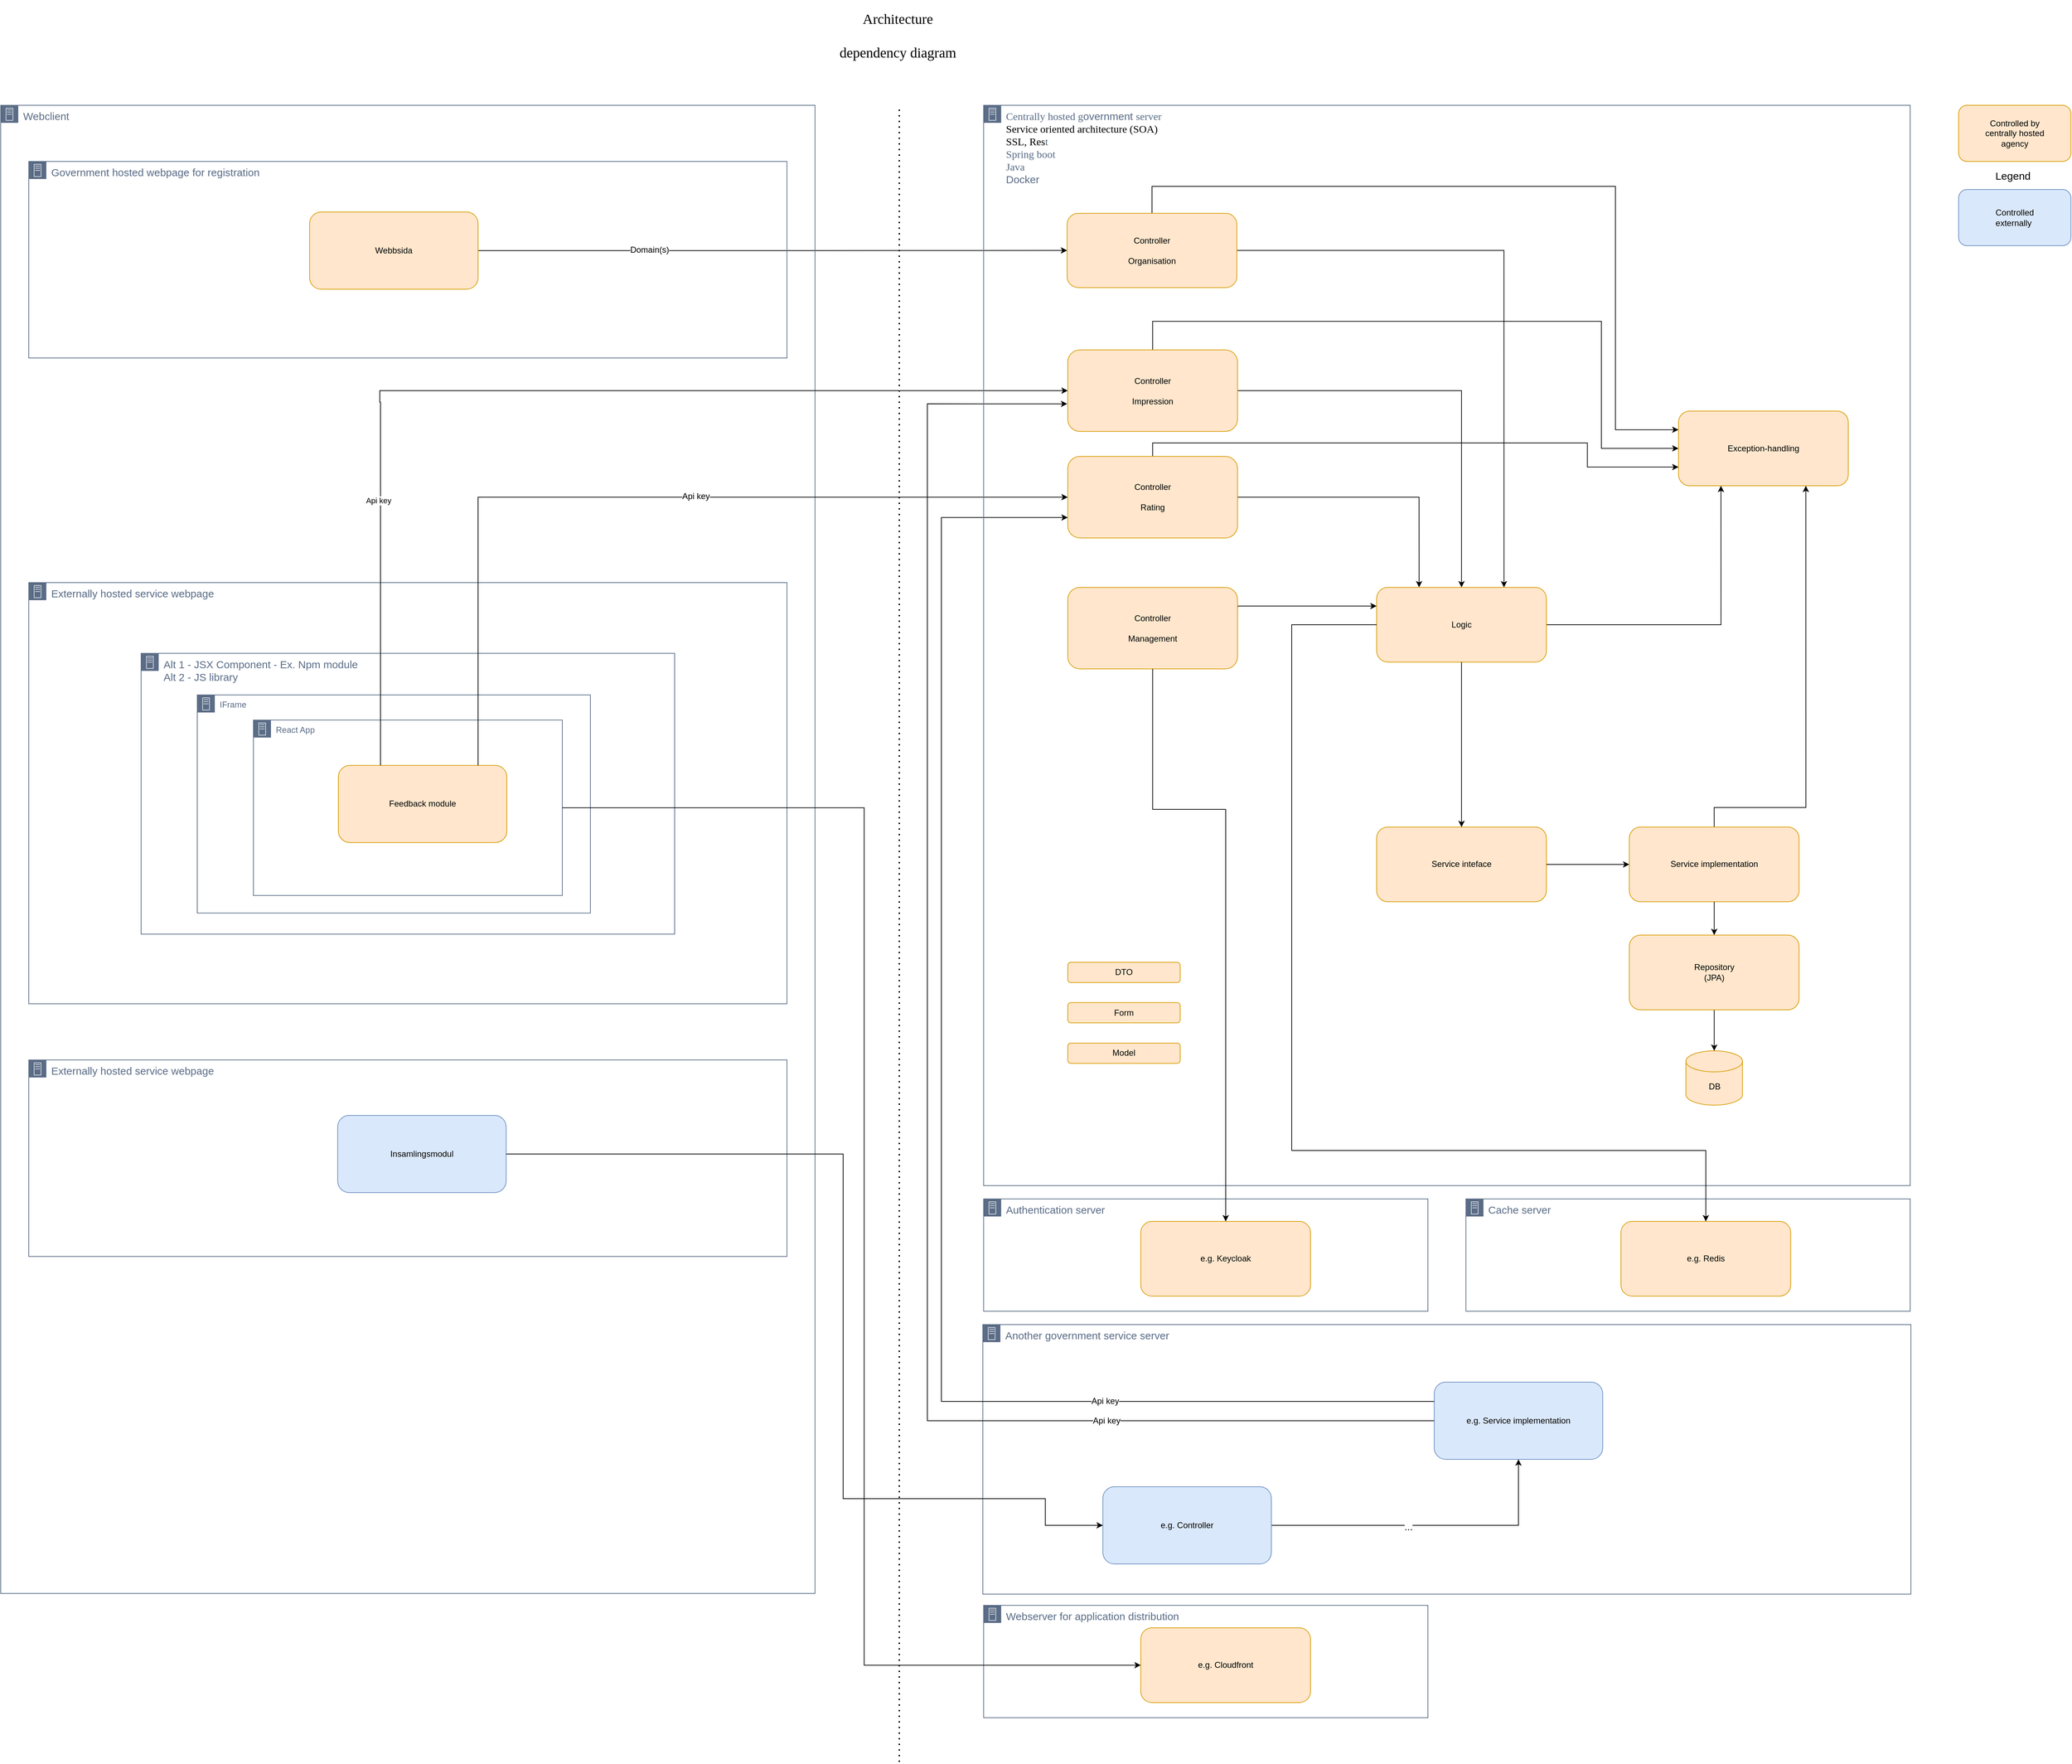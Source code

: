 <mxfile version="22.1.11" type="google">
  <diagram id="C5RBs43oDa-KdzZeNtuy" name="Page-1">
    <mxGraphModel grid="0" page="0" gridSize="10" guides="1" tooltips="1" connect="1" arrows="1" fold="1" pageScale="1" pageWidth="827" pageHeight="1169" math="0" shadow="0">
      <root>
        <mxCell id="WIyWlLk6GJQsqaUBKTNV-0" />
        <mxCell id="WIyWlLk6GJQsqaUBKTNV-1" parent="WIyWlLk6GJQsqaUBKTNV-0" />
        <mxCell id="uMuVGsUnNSCf6noDNPY2-19" style="edgeStyle=orthogonalEdgeStyle;rounded=0;orthogonalLoop=1;jettySize=auto;html=1;exitX=1;exitY=0.5;exitDx=0;exitDy=0;entryX=0;entryY=0.5;entryDx=0;entryDy=0;" edge="1" parent="WIyWlLk6GJQsqaUBKTNV-1" source="WBkxiHk3cOphAw1p-cOe-2" target="uMuVGsUnNSCf6noDNPY2-0">
          <mxGeometry relative="1" as="geometry" />
        </mxCell>
        <mxCell id="uMuVGsUnNSCf6noDNPY2-62" value="&lt;font style=&quot;font-size: 12px;&quot;&gt;Domain(s)&lt;/font&gt;" style="edgeLabel;html=1;align=center;verticalAlign=middle;resizable=0;points=[];" connectable="0" vertex="1" parent="uMuVGsUnNSCf6noDNPY2-19">
          <mxGeometry x="-0.42" y="1" relative="1" as="geometry">
            <mxPoint as="offset" />
          </mxGeometry>
        </mxCell>
        <mxCell id="uMuVGsUnNSCf6noDNPY2-1" value="" style="endArrow=none;dashed=1;html=1;dashPattern=1 3;strokeWidth=2;rounded=0;" edge="1" parent="WIyWlLk6GJQsqaUBKTNV-1">
          <mxGeometry width="50" height="50" relative="1" as="geometry">
            <mxPoint x="960" y="2120" as="sourcePoint" />
            <mxPoint x="960" y="-240" as="targetPoint" />
          </mxGeometry>
        </mxCell>
        <mxCell id="uMuVGsUnNSCf6noDNPY2-25" value="&lt;font style=&quot;font-size: 20px;&quot; face=&quot;Tahoma&quot;&gt;Architecture&lt;br&gt;&lt;br&gt;dependency diagram&lt;/font&gt;" style="text;html=1;strokeColor=none;fillColor=none;align=center;verticalAlign=middle;whiteSpace=wrap;rounded=0;" vertex="1" parent="WIyWlLk6GJQsqaUBKTNV-1">
          <mxGeometry x="840" y="-390" width="236" height="100" as="geometry" />
        </mxCell>
        <mxCell id="uMuVGsUnNSCf6noDNPY2-29" value="&lt;font style=&quot;font-size: 15px;&quot;&gt;Webclient&lt;/font&gt;" style="points=[[0,0],[0.25,0],[0.5,0],[0.75,0],[1,0],[1,0.25],[1,0.5],[1,0.75],[1,1],[0.75,1],[0.5,1],[0.25,1],[0,1],[0,0.75],[0,0.5],[0,0.25]];outlineConnect=0;gradientColor=none;html=1;whiteSpace=wrap;fontSize=12;fontStyle=0;container=1;pointerEvents=0;collapsible=0;recursiveResize=0;shape=mxgraph.aws4.group;grIcon=mxgraph.aws4.group_on_premise;strokeColor=#5A6C86;fillColor=none;verticalAlign=top;align=left;spacingLeft=30;fontColor=#5A6C86;dashed=0;" vertex="1" parent="WIyWlLk6GJQsqaUBKTNV-1">
          <mxGeometry x="-320" y="-240" width="1160" height="2120" as="geometry" />
        </mxCell>
        <mxCell id="uMuVGsUnNSCf6noDNPY2-32" value="&lt;font style=&quot;font-size: 15px;&quot;&gt;Externally hosted service webpage&lt;/font&gt;" style="points=[[0,0],[0.25,0],[0.5,0],[0.75,0],[1,0],[1,0.25],[1,0.5],[1,0.75],[1,1],[0.75,1],[0.5,1],[0.25,1],[0,1],[0,0.75],[0,0.5],[0,0.25]];outlineConnect=0;gradientColor=none;html=1;whiteSpace=wrap;fontSize=12;fontStyle=0;container=1;pointerEvents=0;collapsible=0;recursiveResize=0;shape=mxgraph.aws4.group;grIcon=mxgraph.aws4.group_on_premise;strokeColor=#5A6C86;fillColor=none;verticalAlign=top;align=left;spacingLeft=30;fontColor=#5A6C86;dashed=0;" vertex="1" parent="uMuVGsUnNSCf6noDNPY2-29">
          <mxGeometry x="40" y="680" width="1080" height="600" as="geometry" />
        </mxCell>
        <mxCell id="uMuVGsUnNSCf6noDNPY2-34" value="&lt;font style=&quot;font-size: 15px;&quot;&gt;Alt 1 - JSX Component - Ex. Npm module&lt;br&gt;Alt 2 - JS library&lt;br&gt;&lt;/font&gt;" style="points=[[0,0],[0.25,0],[0.5,0],[0.75,0],[1,0],[1,0.25],[1,0.5],[1,0.75],[1,1],[0.75,1],[0.5,1],[0.25,1],[0,1],[0,0.75],[0,0.5],[0,0.25]];outlineConnect=0;gradientColor=none;html=1;whiteSpace=wrap;fontSize=12;fontStyle=0;container=1;pointerEvents=0;collapsible=0;recursiveResize=0;shape=mxgraph.aws4.group;grIcon=mxgraph.aws4.group_on_premise;strokeColor=#5A6C86;fillColor=none;verticalAlign=top;align=left;spacingLeft=30;fontColor=#5A6C86;dashed=0;" vertex="1" parent="uMuVGsUnNSCf6noDNPY2-32">
          <mxGeometry x="160" y="100.72" width="760" height="400" as="geometry" />
        </mxCell>
        <mxCell id="uMuVGsUnNSCf6noDNPY2-35" value="IFrame" style="points=[[0,0],[0.25,0],[0.5,0],[0.75,0],[1,0],[1,0.25],[1,0.5],[1,0.75],[1,1],[0.75,1],[0.5,1],[0.25,1],[0,1],[0,0.75],[0,0.5],[0,0.25]];outlineConnect=0;gradientColor=none;html=1;whiteSpace=wrap;fontSize=12;fontStyle=0;container=1;pointerEvents=0;collapsible=0;recursiveResize=0;shape=mxgraph.aws4.group;grIcon=mxgraph.aws4.group_on_premise;strokeColor=#5A6C86;fillColor=none;verticalAlign=top;align=left;spacingLeft=30;fontColor=#5A6C86;dashed=0;" vertex="1" parent="uMuVGsUnNSCf6noDNPY2-34">
          <mxGeometry x="80" y="59.28" width="560" height="310.72" as="geometry" />
        </mxCell>
        <mxCell id="iE9iisJvo_vk0ovgP7A6-4" value="React App" style="points=[[0,0],[0.25,0],[0.5,0],[0.75,0],[1,0],[1,0.25],[1,0.5],[1,0.75],[1,1],[0.75,1],[0.5,1],[0.25,1],[0,1],[0,0.75],[0,0.5],[0,0.25]];outlineConnect=0;gradientColor=none;html=1;whiteSpace=wrap;fontSize=12;fontStyle=0;container=1;pointerEvents=0;collapsible=0;recursiveResize=0;shape=mxgraph.aws4.group;grIcon=mxgraph.aws4.group_on_premise;strokeColor=#5A6C86;fillColor=none;verticalAlign=top;align=left;spacingLeft=30;fontColor=#5A6C86;dashed=0;" vertex="1" parent="uMuVGsUnNSCf6noDNPY2-35">
          <mxGeometry x="80" y="35.72" width="440" height="250" as="geometry" />
        </mxCell>
        <mxCell id="uMuVGsUnNSCf6noDNPY2-33" value="Feedback module" style="rounded=1;whiteSpace=wrap;html=1;fontSize=12;glass=0;strokeWidth=1;shadow=0;fillColor=#ffe6cc;strokeColor=#d79b00;" vertex="1" parent="iE9iisJvo_vk0ovgP7A6-4">
          <mxGeometry x="121" y="64.64" width="240" height="110" as="geometry" />
        </mxCell>
        <mxCell id="uMuVGsUnNSCf6noDNPY2-38" value="&lt;font style=&quot;font-size: 15px;&quot;&gt;Government hosted webpage for registration&lt;/font&gt;" style="points=[[0,0],[0.25,0],[0.5,0],[0.75,0],[1,0],[1,0.25],[1,0.5],[1,0.75],[1,1],[0.75,1],[0.5,1],[0.25,1],[0,1],[0,0.75],[0,0.5],[0,0.25]];outlineConnect=0;gradientColor=none;html=1;whiteSpace=wrap;fontSize=12;fontStyle=0;container=1;pointerEvents=0;collapsible=0;recursiveResize=0;shape=mxgraph.aws4.group;grIcon=mxgraph.aws4.group_on_premise;strokeColor=#5A6C86;fillColor=none;verticalAlign=top;align=left;spacingLeft=30;fontColor=#5A6C86;dashed=0;" vertex="1" parent="uMuVGsUnNSCf6noDNPY2-29">
          <mxGeometry x="40" y="80" width="1080" height="280" as="geometry" />
        </mxCell>
        <mxCell id="WBkxiHk3cOphAw1p-cOe-2" value="Webbsida" style="rounded=1;whiteSpace=wrap;html=1;fontSize=12;glass=0;strokeWidth=1;shadow=0;fillColor=#ffe6cc;strokeColor=#d79b00;" vertex="1" parent="uMuVGsUnNSCf6noDNPY2-38">
          <mxGeometry x="400" y="72" width="240" height="110" as="geometry" />
        </mxCell>
        <mxCell id="uMuVGsUnNSCf6noDNPY2-56" value="&lt;font style=&quot;font-size: 15px;&quot;&gt;Externally hosted service webpage&lt;/font&gt;" style="points=[[0,0],[0.25,0],[0.5,0],[0.75,0],[1,0],[1,0.25],[1,0.5],[1,0.75],[1,1],[0.75,1],[0.5,1],[0.25,1],[0,1],[0,0.75],[0,0.5],[0,0.25]];outlineConnect=0;gradientColor=none;html=1;whiteSpace=wrap;fontSize=12;fontStyle=0;container=1;pointerEvents=0;collapsible=0;recursiveResize=0;shape=mxgraph.aws4.group;grIcon=mxgraph.aws4.group_on_premise;strokeColor=#5A6C86;fillColor=none;verticalAlign=top;align=left;spacingLeft=30;fontColor=#5A6C86;dashed=0;" vertex="1" parent="uMuVGsUnNSCf6noDNPY2-29">
          <mxGeometry x="40" y="1360" width="1080" height="280" as="geometry" />
        </mxCell>
        <mxCell id="uMuVGsUnNSCf6noDNPY2-69" value="Insamlingsmodul" style="rounded=1;whiteSpace=wrap;html=1;fontSize=12;glass=0;strokeWidth=1;shadow=0;fillColor=#dae8fc;strokeColor=#6c8ebf;" vertex="1" parent="uMuVGsUnNSCf6noDNPY2-56">
          <mxGeometry x="440" y="78.99" width="240" height="110" as="geometry" />
        </mxCell>
        <mxCell id="uMuVGsUnNSCf6noDNPY2-31" value="&lt;font style=&quot;font-size: 15px;&quot;&gt;Another government service server&lt;/font&gt;" style="points=[[0,0],[0.25,0],[0.5,0],[0.75,0],[1,0],[1,0.25],[1,0.5],[1,0.75],[1,1],[0.75,1],[0.5,1],[0.25,1],[0,1],[0,0.75],[0,0.5],[0,0.25]];outlineConnect=0;gradientColor=none;html=1;whiteSpace=wrap;fontSize=12;fontStyle=0;container=1;pointerEvents=0;collapsible=0;recursiveResize=0;shape=mxgraph.aws4.group;grIcon=mxgraph.aws4.group_on_premise;strokeColor=#5A6C86;fillColor=none;verticalAlign=top;align=left;spacingLeft=30;fontColor=#5A6C86;dashed=0;" vertex="1" parent="WIyWlLk6GJQsqaUBKTNV-1">
          <mxGeometry x="1079" y="1497" width="1322" height="384" as="geometry" />
        </mxCell>
        <mxCell id="uMuVGsUnNSCf6noDNPY2-51" value="e.g. Service implementation" style="rounded=1;whiteSpace=wrap;html=1;fontSize=12;glass=0;strokeWidth=1;shadow=0;fillColor=#dae8fc;strokeColor=#6c8ebf;" vertex="1" parent="uMuVGsUnNSCf6noDNPY2-31">
          <mxGeometry x="643" y="82" width="240" height="110" as="geometry" />
        </mxCell>
        <mxCell id="uMuVGsUnNSCf6noDNPY2-67" style="edgeStyle=orthogonalEdgeStyle;rounded=0;orthogonalLoop=1;jettySize=auto;html=1;exitX=1;exitY=0.5;exitDx=0;exitDy=0;entryX=0.5;entryY=1;entryDx=0;entryDy=0;" edge="1" parent="uMuVGsUnNSCf6noDNPY2-31" source="uMuVGsUnNSCf6noDNPY2-55" target="uMuVGsUnNSCf6noDNPY2-51">
          <mxGeometry relative="1" as="geometry" />
        </mxCell>
        <mxCell id="uMuVGsUnNSCf6noDNPY2-68" value="&lt;font style=&quot;font-size: 14px;&quot;&gt;...&lt;/font&gt;" style="edgeLabel;html=1;align=center;verticalAlign=middle;resizable=0;points=[];" connectable="0" vertex="1" parent="uMuVGsUnNSCf6noDNPY2-67">
          <mxGeometry x="-0.132" y="-2" relative="1" as="geometry">
            <mxPoint x="1" as="offset" />
          </mxGeometry>
        </mxCell>
        <mxCell id="uMuVGsUnNSCf6noDNPY2-55" value="e.g.&amp;nbsp;Controller" style="rounded=1;whiteSpace=wrap;html=1;fontSize=12;glass=0;strokeWidth=1;shadow=0;fillColor=#dae8fc;strokeColor=#6c8ebf;" vertex="1" parent="uMuVGsUnNSCf6noDNPY2-31">
          <mxGeometry x="171.0" y="231" width="240" height="110" as="geometry" />
        </mxCell>
        <mxCell id="uMuVGsUnNSCf6noDNPY2-36" style="edgeStyle=orthogonalEdgeStyle;rounded=0;orthogonalLoop=1;jettySize=auto;html=1;entryX=0;entryY=0.5;entryDx=0;entryDy=0;exitX=0.25;exitY=0;exitDx=0;exitDy=0;" edge="1" parent="WIyWlLk6GJQsqaUBKTNV-1" source="uMuVGsUnNSCf6noDNPY2-33" target="uMuVGsUnNSCf6noDNPY2-15">
          <mxGeometry relative="1" as="geometry">
            <Array as="points">
              <mxPoint x="220" y="183" />
            </Array>
          </mxGeometry>
        </mxCell>
        <mxCell id="uMuVGsUnNSCf6noDNPY2-60" value="Api key" style="edgeLabel;html=1;align=center;verticalAlign=middle;resizable=0;points=[];" connectable="0" vertex="1" parent="uMuVGsUnNSCf6noDNPY2-36">
          <mxGeometry x="-0.5" y="3" relative="1" as="geometry">
            <mxPoint y="1" as="offset" />
          </mxGeometry>
        </mxCell>
        <mxCell id="uMuVGsUnNSCf6noDNPY2-37" style="edgeStyle=orthogonalEdgeStyle;rounded=0;orthogonalLoop=1;jettySize=auto;html=1;entryX=0;entryY=0.5;entryDx=0;entryDy=0;" edge="1" parent="WIyWlLk6GJQsqaUBKTNV-1" source="uMuVGsUnNSCf6noDNPY2-33" target="uMuVGsUnNSCf6noDNPY2-16">
          <mxGeometry relative="1" as="geometry">
            <Array as="points">
              <mxPoint x="360" y="318" />
            </Array>
          </mxGeometry>
        </mxCell>
        <mxCell id="uMuVGsUnNSCf6noDNPY2-61" value="&lt;font style=&quot;font-size: 12px;&quot;&gt;Api key&lt;/font&gt;" style="edgeLabel;html=1;align=center;verticalAlign=middle;resizable=0;points=[];" connectable="0" vertex="1" parent="uMuVGsUnNSCf6noDNPY2-37">
          <mxGeometry x="0.132" y="1" relative="1" as="geometry">
            <mxPoint as="offset" />
          </mxGeometry>
        </mxCell>
        <mxCell id="uMuVGsUnNSCf6noDNPY2-52" value="Controlled by &lt;br&gt;centrally hosted &lt;br&gt;agency" style="rounded=1;whiteSpace=wrap;html=1;fontSize=12;glass=0;strokeWidth=1;shadow=0;fillColor=#ffe6cc;strokeColor=#d79b00;" vertex="1" parent="WIyWlLk6GJQsqaUBKTNV-1">
          <mxGeometry x="2469" y="-240" width="160" height="80" as="geometry" />
        </mxCell>
        <mxCell id="uMuVGsUnNSCf6noDNPY2-53" style="edgeStyle=orthogonalEdgeStyle;rounded=0;orthogonalLoop=1;jettySize=auto;html=1;exitX=0;exitY=0.5;exitDx=0;exitDy=0;entryX=-0.003;entryY=0.662;entryDx=0;entryDy=0;entryPerimeter=0;" edge="1" parent="WIyWlLk6GJQsqaUBKTNV-1" source="uMuVGsUnNSCf6noDNPY2-51" target="uMuVGsUnNSCf6noDNPY2-15">
          <mxGeometry relative="1" as="geometry">
            <Array as="points">
              <mxPoint x="1000" y="1634" />
              <mxPoint x="1000" y="185" />
            </Array>
          </mxGeometry>
        </mxCell>
        <mxCell id="uMuVGsUnNSCf6noDNPY2-66" value="&lt;font style=&quot;font-size: 12px;&quot;&gt;Api key&lt;/font&gt;" style="edgeLabel;html=1;align=center;verticalAlign=middle;resizable=0;points=[];" connectable="0" vertex="1" parent="uMuVGsUnNSCf6noDNPY2-53">
          <mxGeometry x="-0.607" relative="1" as="geometry">
            <mxPoint x="-2" as="offset" />
          </mxGeometry>
        </mxCell>
        <mxCell id="uMuVGsUnNSCf6noDNPY2-54" style="edgeStyle=orthogonalEdgeStyle;rounded=0;orthogonalLoop=1;jettySize=auto;html=1;exitX=0;exitY=0.25;exitDx=0;exitDy=0;entryX=0;entryY=0.75;entryDx=0;entryDy=0;" edge="1" parent="WIyWlLk6GJQsqaUBKTNV-1" source="uMuVGsUnNSCf6noDNPY2-51" target="uMuVGsUnNSCf6noDNPY2-16">
          <mxGeometry relative="1" as="geometry">
            <Array as="points">
              <mxPoint x="1020" y="1607" />
              <mxPoint x="1020" y="347" />
            </Array>
          </mxGeometry>
        </mxCell>
        <mxCell id="uMuVGsUnNSCf6noDNPY2-65" value="&lt;font style=&quot;font-size: 12px;&quot;&gt;Api key&lt;br&gt;&lt;/font&gt;" style="edgeLabel;html=1;align=center;verticalAlign=middle;resizable=0;points=[];" connectable="0" vertex="1" parent="uMuVGsUnNSCf6noDNPY2-54">
          <mxGeometry x="-0.576" y="-1" relative="1" as="geometry">
            <mxPoint x="-15" as="offset" />
          </mxGeometry>
        </mxCell>
        <mxCell id="uMuVGsUnNSCf6noDNPY2-63" value="Controlled &lt;br&gt;externally&amp;nbsp;" style="rounded=1;whiteSpace=wrap;html=1;fontSize=12;glass=0;strokeWidth=1;shadow=0;fillColor=#dae8fc;strokeColor=#6c8ebf;" vertex="1" parent="WIyWlLk6GJQsqaUBKTNV-1">
          <mxGeometry x="2469" y="-120" width="160" height="80" as="geometry" />
        </mxCell>
        <mxCell id="uMuVGsUnNSCf6noDNPY2-64" value="&lt;font style=&quot;font-size: 15px;&quot;&gt;Legend&lt;/font&gt;" style="text;html=1;align=center;verticalAlign=middle;resizable=0;points=[];autosize=1;strokeColor=none;fillColor=none;" vertex="1" parent="WIyWlLk6GJQsqaUBKTNV-1">
          <mxGeometry x="2511" y="-155" width="70" height="30" as="geometry" />
        </mxCell>
        <mxCell id="uMuVGsUnNSCf6noDNPY2-70" style="edgeStyle=orthogonalEdgeStyle;rounded=0;orthogonalLoop=1;jettySize=auto;html=1;exitX=1;exitY=0.5;exitDx=0;exitDy=0;entryX=0;entryY=0.5;entryDx=0;entryDy=0;" edge="1" parent="WIyWlLk6GJQsqaUBKTNV-1" source="uMuVGsUnNSCf6noDNPY2-69" target="uMuVGsUnNSCf6noDNPY2-55">
          <mxGeometry relative="1" as="geometry">
            <Array as="points">
              <mxPoint x="880" y="1254" />
              <mxPoint x="880" y="1745" />
              <mxPoint x="1168" y="1745" />
              <mxPoint x="1168" y="1783" />
            </Array>
          </mxGeometry>
        </mxCell>
        <mxCell id="uMuVGsUnNSCf6noDNPY2-42" value="" style="group" connectable="0" vertex="1" parent="WIyWlLk6GJQsqaUBKTNV-1">
          <mxGeometry x="1080.15" y="-240" width="1319.85" height="1539" as="geometry" />
        </mxCell>
        <mxCell id="WBkxiHk3cOphAw1p-cOe-89" value="DB" style="shape=cylinder3;whiteSpace=wrap;html=1;boundedLbl=1;backgroundOutline=1;size=15;fillColor=#ffe6cc;strokeColor=#d79b00;" vertex="1" parent="uMuVGsUnNSCf6noDNPY2-42">
          <mxGeometry x="1000.394" y="1346.995" width="80.602" height="77.434" as="geometry" />
        </mxCell>
        <mxCell id="uMuVGsUnNSCf6noDNPY2-46" style="edgeStyle=orthogonalEdgeStyle;rounded=0;orthogonalLoop=1;jettySize=auto;html=1;exitX=0.5;exitY=0;exitDx=0;exitDy=0;entryX=0;entryY=0.25;entryDx=0;entryDy=0;" edge="1" parent="uMuVGsUnNSCf6noDNPY2-42" source="uMuVGsUnNSCf6noDNPY2-0" target="uMuVGsUnNSCf6noDNPY2-45">
          <mxGeometry relative="1" as="geometry">
            <Array as="points">
              <mxPoint x="240.0" y="115.425" />
              <mxPoint x="900.0" y="115.425" />
              <mxPoint x="900.0" y="462.662" />
            </Array>
          </mxGeometry>
        </mxCell>
        <mxCell id="uMuVGsUnNSCf6noDNPY2-49" style="edgeStyle=orthogonalEdgeStyle;rounded=0;orthogonalLoop=1;jettySize=auto;html=1;exitX=1;exitY=0.5;exitDx=0;exitDy=0;entryX=0.25;entryY=1;entryDx=0;entryDy=0;" edge="1" parent="uMuVGsUnNSCf6noDNPY2-42" source="uMuVGsUnNSCf6noDNPY2-4" target="uMuVGsUnNSCf6noDNPY2-45">
          <mxGeometry relative="1" as="geometry" />
        </mxCell>
        <mxCell id="uMuVGsUnNSCf6noDNPY2-4" value="Logic" style="rounded=1;whiteSpace=wrap;html=1;fontSize=12;glass=0;strokeWidth=1;shadow=0;fillColor=#ffe6cc;strokeColor=#d79b00;" vertex="1" parent="uMuVGsUnNSCf6noDNPY2-42">
          <mxGeometry x="559.845" y="686.775" width="241.805" height="106.472" as="geometry" />
        </mxCell>
        <mxCell id="uMuVGsUnNSCf6noDNPY2-5" style="edgeStyle=orthogonalEdgeStyle;rounded=0;orthogonalLoop=1;jettySize=auto;html=1;exitX=1;exitY=0.5;exitDx=0;exitDy=0;entryX=0.75;entryY=0;entryDx=0;entryDy=0;" edge="1" parent="uMuVGsUnNSCf6noDNPY2-42" source="uMuVGsUnNSCf6noDNPY2-0" target="uMuVGsUnNSCf6noDNPY2-4">
          <mxGeometry relative="1" as="geometry" />
        </mxCell>
        <mxCell id="uMuVGsUnNSCf6noDNPY2-50" style="edgeStyle=orthogonalEdgeStyle;rounded=0;orthogonalLoop=1;jettySize=auto;html=1;exitX=0.5;exitY=0;exitDx=0;exitDy=0;entryX=0.75;entryY=1;entryDx=0;entryDy=0;" edge="1" parent="uMuVGsUnNSCf6noDNPY2-42" source="uMuVGsUnNSCf6noDNPY2-8" target="uMuVGsUnNSCf6noDNPY2-45">
          <mxGeometry relative="1" as="geometry">
            <Array as="points">
              <mxPoint x="1041.0" y="1000.35" />
              <mxPoint x="1171.0" y="1000.35" />
            </Array>
          </mxGeometry>
        </mxCell>
        <mxCell id="uMuVGsUnNSCf6noDNPY2-7" value="Service inteface" style="rounded=1;whiteSpace=wrap;html=1;fontSize=12;glass=0;strokeWidth=1;shadow=0;fillColor=#ffe6cc;strokeColor=#d79b00;" vertex="1" parent="uMuVGsUnNSCf6noDNPY2-42">
          <mxGeometry x="559.845" y="1028.207" width="241.805" height="106.472" as="geometry" />
        </mxCell>
        <mxCell id="uMuVGsUnNSCf6noDNPY2-10" style="edgeStyle=orthogonalEdgeStyle;rounded=0;orthogonalLoop=1;jettySize=auto;html=1;exitX=0.5;exitY=1;exitDx=0;exitDy=0;entryX=0.5;entryY=0;entryDx=0;entryDy=0;" edge="1" parent="uMuVGsUnNSCf6noDNPY2-42" source="uMuVGsUnNSCf6noDNPY2-4" target="uMuVGsUnNSCf6noDNPY2-7">
          <mxGeometry relative="1" as="geometry" />
        </mxCell>
        <mxCell id="uMuVGsUnNSCf6noDNPY2-8" value="Service implementation" style="rounded=1;whiteSpace=wrap;html=1;fontSize=12;glass=0;strokeWidth=1;shadow=0;fillColor=#ffe6cc;strokeColor=#d79b00;" vertex="1" parent="uMuVGsUnNSCf6noDNPY2-42">
          <mxGeometry x="919.792" y="1028.212" width="241.805" height="106.472" as="geometry" />
        </mxCell>
        <mxCell id="uMuVGsUnNSCf6noDNPY2-11" style="edgeStyle=orthogonalEdgeStyle;rounded=0;orthogonalLoop=1;jettySize=auto;html=1;exitX=1;exitY=0.5;exitDx=0;exitDy=0;entryX=0;entryY=0.5;entryDx=0;entryDy=0;" edge="1" parent="uMuVGsUnNSCf6noDNPY2-42" source="uMuVGsUnNSCf6noDNPY2-7" target="uMuVGsUnNSCf6noDNPY2-8">
          <mxGeometry relative="1" as="geometry" />
        </mxCell>
        <mxCell id="uMuVGsUnNSCf6noDNPY2-13" style="edgeStyle=orthogonalEdgeStyle;rounded=0;orthogonalLoop=1;jettySize=auto;html=1;exitX=0.5;exitY=1;exitDx=0;exitDy=0;entryX=0.5;entryY=0;entryDx=0;entryDy=0;entryPerimeter=0;" edge="1" parent="uMuVGsUnNSCf6noDNPY2-42" source="uMuVGsUnNSCf6noDNPY2-9" target="WBkxiHk3cOphAw1p-cOe-89">
          <mxGeometry relative="1" as="geometry" />
        </mxCell>
        <mxCell id="uMuVGsUnNSCf6noDNPY2-9" value="Repository&lt;br&gt;(JPA)" style="rounded=1;whiteSpace=wrap;html=1;fontSize=12;glass=0;strokeWidth=1;shadow=0;fillColor=#ffe6cc;strokeColor=#d79b00;" vertex="1" parent="uMuVGsUnNSCf6noDNPY2-42">
          <mxGeometry x="919.792" y="1182.12" width="241.805" height="106.472" as="geometry" />
        </mxCell>
        <mxCell id="uMuVGsUnNSCf6noDNPY2-12" style="edgeStyle=orthogonalEdgeStyle;rounded=0;orthogonalLoop=1;jettySize=auto;html=1;exitX=0.5;exitY=1;exitDx=0;exitDy=0;entryX=0.5;entryY=0;entryDx=0;entryDy=0;" edge="1" parent="uMuVGsUnNSCf6noDNPY2-42" source="uMuVGsUnNSCf6noDNPY2-8" target="uMuVGsUnNSCf6noDNPY2-9">
          <mxGeometry relative="1" as="geometry" />
        </mxCell>
        <mxCell id="uMuVGsUnNSCf6noDNPY2-17" style="edgeStyle=orthogonalEdgeStyle;rounded=0;orthogonalLoop=1;jettySize=auto;html=1;exitX=1;exitY=0.5;exitDx=0;exitDy=0;entryX=0.5;entryY=0;entryDx=0;entryDy=0;" edge="1" parent="uMuVGsUnNSCf6noDNPY2-42" source="uMuVGsUnNSCf6noDNPY2-15" target="uMuVGsUnNSCf6noDNPY2-4">
          <mxGeometry relative="1" as="geometry" />
        </mxCell>
        <mxCell id="uMuVGsUnNSCf6noDNPY2-47" style="edgeStyle=orthogonalEdgeStyle;rounded=0;orthogonalLoop=1;jettySize=auto;html=1;exitX=0.5;exitY=0;exitDx=0;exitDy=0;entryX=0;entryY=0.5;entryDx=0;entryDy=0;" edge="1" parent="uMuVGsUnNSCf6noDNPY2-42" source="uMuVGsUnNSCf6noDNPY2-15" target="uMuVGsUnNSCf6noDNPY2-45">
          <mxGeometry relative="1" as="geometry">
            <Array as="points">
              <mxPoint x="241.0" y="307.8" />
              <mxPoint x="880.0" y="307.8" />
              <mxPoint x="880.0" y="488.632" />
            </Array>
          </mxGeometry>
        </mxCell>
        <mxCell id="uMuVGsUnNSCf6noDNPY2-15" value="Controller&lt;br&gt;&lt;br&gt;Impression" style="rounded=1;whiteSpace=wrap;html=1;fontSize=12;glass=0;strokeWidth=1;shadow=0;fillColor=#ffe6cc;strokeColor=#d79b00;" vertex="1" parent="uMuVGsUnNSCf6noDNPY2-42">
          <mxGeometry x="119.852" y="348.454" width="241.805" height="116.151" as="geometry" />
        </mxCell>
        <mxCell id="uMuVGsUnNSCf6noDNPY2-18" style="edgeStyle=orthogonalEdgeStyle;rounded=0;orthogonalLoop=1;jettySize=auto;html=1;exitX=1;exitY=0.5;exitDx=0;exitDy=0;entryX=0.25;entryY=0;entryDx=0;entryDy=0;" edge="1" parent="uMuVGsUnNSCf6noDNPY2-42" source="uMuVGsUnNSCf6noDNPY2-16" target="uMuVGsUnNSCf6noDNPY2-4">
          <mxGeometry relative="1" as="geometry" />
        </mxCell>
        <mxCell id="uMuVGsUnNSCf6noDNPY2-48" style="edgeStyle=orthogonalEdgeStyle;rounded=0;orthogonalLoop=1;jettySize=auto;html=1;exitX=0.5;exitY=0;exitDx=0;exitDy=0;entryX=0;entryY=0.75;entryDx=0;entryDy=0;" edge="1" parent="uMuVGsUnNSCf6noDNPY2-42" source="uMuVGsUnNSCf6noDNPY2-16" target="uMuVGsUnNSCf6noDNPY2-45">
          <mxGeometry relative="1" as="geometry">
            <Array as="points">
              <mxPoint x="241.0" y="480.938" />
              <mxPoint x="860.0" y="480.938" />
              <mxPoint x="860.0" y="515.565" />
            </Array>
          </mxGeometry>
        </mxCell>
        <mxCell id="uMuVGsUnNSCf6noDNPY2-16" value="Controller&lt;br style=&quot;border-color: var(--border-color);&quot;&gt;&lt;br style=&quot;border-color: var(--border-color);&quot;&gt;Rating" style="rounded=1;whiteSpace=wrap;html=1;fontSize=12;glass=0;strokeWidth=1;shadow=0;fillColor=#ffe6cc;strokeColor=#d79b00;" vertex="1" parent="uMuVGsUnNSCf6noDNPY2-42">
          <mxGeometry x="119.852" y="500.174" width="241.805" height="116.151" as="geometry" />
        </mxCell>
        <mxCell id="uMuVGsUnNSCf6noDNPY2-26" value="&lt;font style=&quot;font-size: 15px;&quot;&gt;&lt;font face=&quot;Tahoma&quot;&gt;Centrally hosted g&lt;/font&gt;overnment&amp;nbsp;&lt;font face=&quot;Tahoma&quot;&gt;server&lt;span style=&quot;border-color: var(--border-color); color: rgb(0, 0, 0); text-align: center;&quot;&gt;&lt;br&gt;Service oriented architecture (SOA)&lt;br&gt;SSL, Res&lt;/span&gt;t&lt;br&gt;Spring boot&lt;br&gt;Java&lt;br&gt;&lt;/font&gt;Docker&lt;br&gt;&lt;/font&gt;" style="points=[[0,0],[0.25,0],[0.5,0],[0.75,0],[1,0],[1,0.25],[1,0.5],[1,0.75],[1,1],[0.75,1],[0.5,1],[0.25,1],[0,1],[0,0.75],[0,0.5],[0,0.25]];outlineConnect=0;gradientColor=none;html=1;whiteSpace=wrap;fontSize=12;fontStyle=0;container=1;pointerEvents=0;collapsible=0;recursiveResize=0;shape=mxgraph.aws4.group;grIcon=mxgraph.aws4.group_on_premise;strokeColor=#5A6C86;fillColor=none;verticalAlign=top;align=left;spacingLeft=30;fontColor=#5A6C86;dashed=0;" vertex="1" parent="uMuVGsUnNSCf6noDNPY2-42">
          <mxGeometry width="1319.85" height="1539" as="geometry" />
        </mxCell>
        <mxCell id="uMuVGsUnNSCf6noDNPY2-0" value="Controller&lt;br&gt;&lt;br&gt;Organisation" style="rounded=1;whiteSpace=wrap;html=1;fontSize=12;glass=0;strokeWidth=1;shadow=0;fillColor=#ffe6cc;strokeColor=#d79b00;" vertex="1" parent="uMuVGsUnNSCf6noDNPY2-26">
          <mxGeometry x="118.94" y="153.9" width="241.8" height="105.806" as="geometry" />
        </mxCell>
        <mxCell id="uMuVGsUnNSCf6noDNPY2-45" value="Exception-handling" style="rounded=1;whiteSpace=wrap;html=1;fontSize=12;glass=0;strokeWidth=1;shadow=0;fillColor=#ffe6cc;strokeColor=#d79b00;" vertex="1" parent="uMuVGsUnNSCf6noDNPY2-42">
          <mxGeometry x="989.852" y="435.57" width="241.805" height="106.472" as="geometry" />
        </mxCell>
        <mxCell id="uMuVGsUnNSCf6noDNPY2-80" value="Model" style="rounded=1;whiteSpace=wrap;html=1;fontSize=12;glass=0;strokeWidth=1;shadow=0;fillColor=#ffe6cc;strokeColor=#d79b00;" vertex="1" parent="uMuVGsUnNSCf6noDNPY2-42">
          <mxGeometry x="119.85" y="1336.016" width="160.15" height="28.856" as="geometry" />
        </mxCell>
        <mxCell id="uMuVGsUnNSCf6noDNPY2-81" value="DTO" style="rounded=1;whiteSpace=wrap;html=1;fontSize=12;glass=0;strokeWidth=1;shadow=0;fillColor=#ffe6cc;strokeColor=#d79b00;" vertex="1" parent="uMuVGsUnNSCf6noDNPY2-42">
          <mxGeometry x="119.85" y="1220.927" width="160.15" height="28.856" as="geometry" />
        </mxCell>
        <mxCell id="uMuVGsUnNSCf6noDNPY2-82" value="Form" style="rounded=1;whiteSpace=wrap;html=1;fontSize=12;glass=0;strokeWidth=1;shadow=0;fillColor=#ffe6cc;strokeColor=#d79b00;" vertex="1" parent="uMuVGsUnNSCf6noDNPY2-42">
          <mxGeometry x="119.85" y="1278.303" width="160.15" height="28.856" as="geometry" />
        </mxCell>
        <mxCell id="Cs1p8aGXrBeGNmULYFKC-9" style="edgeStyle=orthogonalEdgeStyle;rounded=0;orthogonalLoop=1;jettySize=auto;html=1;entryX=0;entryY=0.25;entryDx=0;entryDy=0;exitX=1;exitY=0.25;exitDx=0;exitDy=0;" edge="1" parent="uMuVGsUnNSCf6noDNPY2-42" source="Cs1p8aGXrBeGNmULYFKC-8" target="uMuVGsUnNSCf6noDNPY2-4">
          <mxGeometry relative="1" as="geometry">
            <Array as="points">
              <mxPoint x="362" y="713" />
            </Array>
          </mxGeometry>
        </mxCell>
        <mxCell id="Cs1p8aGXrBeGNmULYFKC-8" value="Controller&lt;br style=&quot;border-color: var(--border-color);&quot;&gt;&lt;br style=&quot;border-color: var(--border-color);&quot;&gt;Management" style="rounded=1;whiteSpace=wrap;html=1;fontSize=12;glass=0;strokeWidth=1;shadow=0;fillColor=#ffe6cc;strokeColor=#d79b00;" vertex="1" parent="uMuVGsUnNSCf6noDNPY2-42">
          <mxGeometry x="119.852" y="686.774" width="241.805" height="116.151" as="geometry" />
        </mxCell>
        <mxCell id="Cs1p8aGXrBeGNmULYFKC-1" value="&lt;font style=&quot;font-size: 15px;&quot;&gt;Authentication server&amp;nbsp;&lt;/font&gt;" style="points=[[0,0],[0.25,0],[0.5,0],[0.75,0],[1,0],[1,0.25],[1,0.5],[1,0.75],[1,1],[0.75,1],[0.5,1],[0.25,1],[0,1],[0,0.75],[0,0.5],[0,0.25]];outlineConnect=0;gradientColor=none;html=1;whiteSpace=wrap;fontSize=12;fontStyle=0;container=1;pointerEvents=0;collapsible=0;recursiveResize=0;shape=mxgraph.aws4.group;grIcon=mxgraph.aws4.group_on_premise;strokeColor=#5A6C86;fillColor=none;verticalAlign=top;align=left;spacingLeft=30;fontColor=#5A6C86;dashed=0;" vertex="1" parent="WIyWlLk6GJQsqaUBKTNV-1">
          <mxGeometry x="1080.15" y="1318" width="632.85" height="160" as="geometry" />
        </mxCell>
        <mxCell id="Cs1p8aGXrBeGNmULYFKC-7" value="e.g. Keycloak" style="rounded=1;whiteSpace=wrap;html=1;fontSize=12;glass=0;strokeWidth=1;shadow=0;fillColor=#ffe6cc;strokeColor=#d79b00;" vertex="1" parent="Cs1p8aGXrBeGNmULYFKC-1">
          <mxGeometry x="223.852" y="32.0" width="241.805" height="106.472" as="geometry" />
        </mxCell>
        <mxCell id="Cs1p8aGXrBeGNmULYFKC-5" value="&lt;font style=&quot;font-size: 15px;&quot;&gt;Cache server&lt;/font&gt;" style="points=[[0,0],[0.25,0],[0.5,0],[0.75,0],[1,0],[1,0.25],[1,0.5],[1,0.75],[1,1],[0.75,1],[0.5,1],[0.25,1],[0,1],[0,0.75],[0,0.5],[0,0.25]];outlineConnect=0;gradientColor=none;html=1;whiteSpace=wrap;fontSize=12;fontStyle=0;container=1;pointerEvents=0;collapsible=0;recursiveResize=0;shape=mxgraph.aws4.group;grIcon=mxgraph.aws4.group_on_premise;strokeColor=#5A6C86;fillColor=none;verticalAlign=top;align=left;spacingLeft=30;fontColor=#5A6C86;dashed=0;" vertex="1" parent="WIyWlLk6GJQsqaUBKTNV-1">
          <mxGeometry x="1767.15" y="1318" width="632.85" height="160" as="geometry" />
        </mxCell>
        <mxCell id="uMuVGsUnNSCf6noDNPY2-78" value="e.g. Redis" style="rounded=1;whiteSpace=wrap;html=1;fontSize=12;glass=0;strokeWidth=1;shadow=0;fillColor=#ffe6cc;strokeColor=#d79b00;" vertex="1" parent="Cs1p8aGXrBeGNmULYFKC-5">
          <mxGeometry x="220.852" y="32.0" width="241.805" height="106.472" as="geometry" />
        </mxCell>
        <mxCell id="uMuVGsUnNSCf6noDNPY2-79" style="edgeStyle=orthogonalEdgeStyle;rounded=0;orthogonalLoop=1;jettySize=auto;html=1;exitX=0;exitY=0.5;exitDx=0;exitDy=0;entryX=0.5;entryY=0;entryDx=0;entryDy=0;" edge="1" parent="WIyWlLk6GJQsqaUBKTNV-1" source="uMuVGsUnNSCf6noDNPY2-4" target="uMuVGsUnNSCf6noDNPY2-78">
          <mxGeometry relative="1" as="geometry">
            <Array as="points">
              <mxPoint x="1519" y="500" />
              <mxPoint x="1519" y="1249" />
              <mxPoint x="2109" y="1249" />
            </Array>
          </mxGeometry>
        </mxCell>
        <mxCell id="Cs1p8aGXrBeGNmULYFKC-10" style="edgeStyle=orthogonalEdgeStyle;rounded=0;orthogonalLoop=1;jettySize=auto;html=1;exitX=0.5;exitY=1;exitDx=0;exitDy=0;" edge="1" parent="WIyWlLk6GJQsqaUBKTNV-1" source="Cs1p8aGXrBeGNmULYFKC-8" target="Cs1p8aGXrBeGNmULYFKC-7">
          <mxGeometry relative="1" as="geometry">
            <Array as="points">
              <mxPoint x="1321" y="763" />
              <mxPoint x="1425" y="763" />
            </Array>
          </mxGeometry>
        </mxCell>
        <mxCell id="Cs1p8aGXrBeGNmULYFKC-11" value="&lt;font style=&quot;font-size: 15px;&quot;&gt;Webserver for application distribution&lt;/font&gt;" style="points=[[0,0],[0.25,0],[0.5,0],[0.75,0],[1,0],[1,0.25],[1,0.5],[1,0.75],[1,1],[0.75,1],[0.5,1],[0.25,1],[0,1],[0,0.75],[0,0.5],[0,0.25]];outlineConnect=0;gradientColor=none;html=1;whiteSpace=wrap;fontSize=12;fontStyle=0;container=1;pointerEvents=0;collapsible=0;recursiveResize=0;shape=mxgraph.aws4.group;grIcon=mxgraph.aws4.group_on_premise;strokeColor=#5A6C86;fillColor=none;verticalAlign=top;align=left;spacingLeft=30;fontColor=#5A6C86;dashed=0;" vertex="1" parent="WIyWlLk6GJQsqaUBKTNV-1">
          <mxGeometry x="1080.15" y="1897" width="632.85" height="160" as="geometry" />
        </mxCell>
        <mxCell id="Cs1p8aGXrBeGNmULYFKC-12" value="e.g. Cloudfront" style="rounded=1;whiteSpace=wrap;html=1;fontSize=12;glass=0;strokeWidth=1;shadow=0;fillColor=#ffe6cc;strokeColor=#d79b00;" vertex="1" parent="Cs1p8aGXrBeGNmULYFKC-11">
          <mxGeometry x="223.852" y="32.0" width="241.805" height="106.472" as="geometry" />
        </mxCell>
        <mxCell id="Cs1p8aGXrBeGNmULYFKC-13" style="edgeStyle=orthogonalEdgeStyle;rounded=0;orthogonalLoop=1;jettySize=auto;html=1;exitX=1;exitY=0.5;exitDx=0;exitDy=0;entryX=0;entryY=0.5;entryDx=0;entryDy=0;" edge="1" parent="WIyWlLk6GJQsqaUBKTNV-1" source="iE9iisJvo_vk0ovgP7A6-4" target="Cs1p8aGXrBeGNmULYFKC-12">
          <mxGeometry relative="1" as="geometry">
            <mxPoint x="582" y="2068" as="targetPoint" />
            <Array as="points">
              <mxPoint x="910" y="761" />
              <mxPoint x="910" y="1982" />
            </Array>
          </mxGeometry>
        </mxCell>
      </root>
    </mxGraphModel>
  </diagram>
</mxfile>
